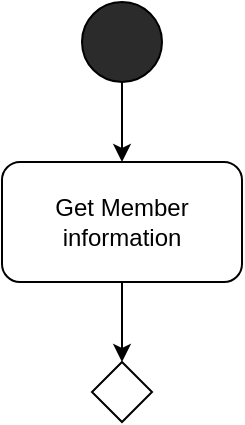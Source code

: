 <mxfile version="21.5.1" type="device">
  <diagram name="Page-1" id="ZeSG-YaCpiliAiGkDpan">
    <mxGraphModel dx="1310" dy="670" grid="1" gridSize="10" guides="1" tooltips="1" connect="1" arrows="1" fold="1" page="1" pageScale="1" pageWidth="850" pageHeight="1100" math="0" shadow="0">
      <root>
        <mxCell id="0" />
        <mxCell id="1" parent="0" />
        <mxCell id="B8jp8aGC-okqcsoF1911-4" value="" style="edgeStyle=orthogonalEdgeStyle;rounded=0;orthogonalLoop=1;jettySize=auto;html=1;" edge="1" parent="1" source="B8jp8aGC-okqcsoF1911-1" target="B8jp8aGC-okqcsoF1911-2">
          <mxGeometry relative="1" as="geometry" />
        </mxCell>
        <mxCell id="B8jp8aGC-okqcsoF1911-1" value="" style="ellipse;whiteSpace=wrap;html=1;aspect=fixed;fillColor=#2B2B2B;perimeterSpacing=0;strokeColor=#000000;" vertex="1" parent="1">
          <mxGeometry x="410" y="10" width="40" height="40" as="geometry" />
        </mxCell>
        <mxCell id="B8jp8aGC-okqcsoF1911-7" value="" style="edgeStyle=orthogonalEdgeStyle;rounded=0;orthogonalLoop=1;jettySize=auto;html=1;" edge="1" parent="1" source="B8jp8aGC-okqcsoF1911-2" target="B8jp8aGC-okqcsoF1911-5">
          <mxGeometry relative="1" as="geometry" />
        </mxCell>
        <mxCell id="B8jp8aGC-okqcsoF1911-2" value="Get Member information" style="rounded=1;whiteSpace=wrap;html=1;" vertex="1" parent="1">
          <mxGeometry x="370" y="90" width="120" height="60" as="geometry" />
        </mxCell>
        <mxCell id="B8jp8aGC-okqcsoF1911-5" value="" style="rhombus;whiteSpace=wrap;html=1;" vertex="1" parent="1">
          <mxGeometry x="415" y="190" width="30" height="30" as="geometry" />
        </mxCell>
      </root>
    </mxGraphModel>
  </diagram>
</mxfile>

